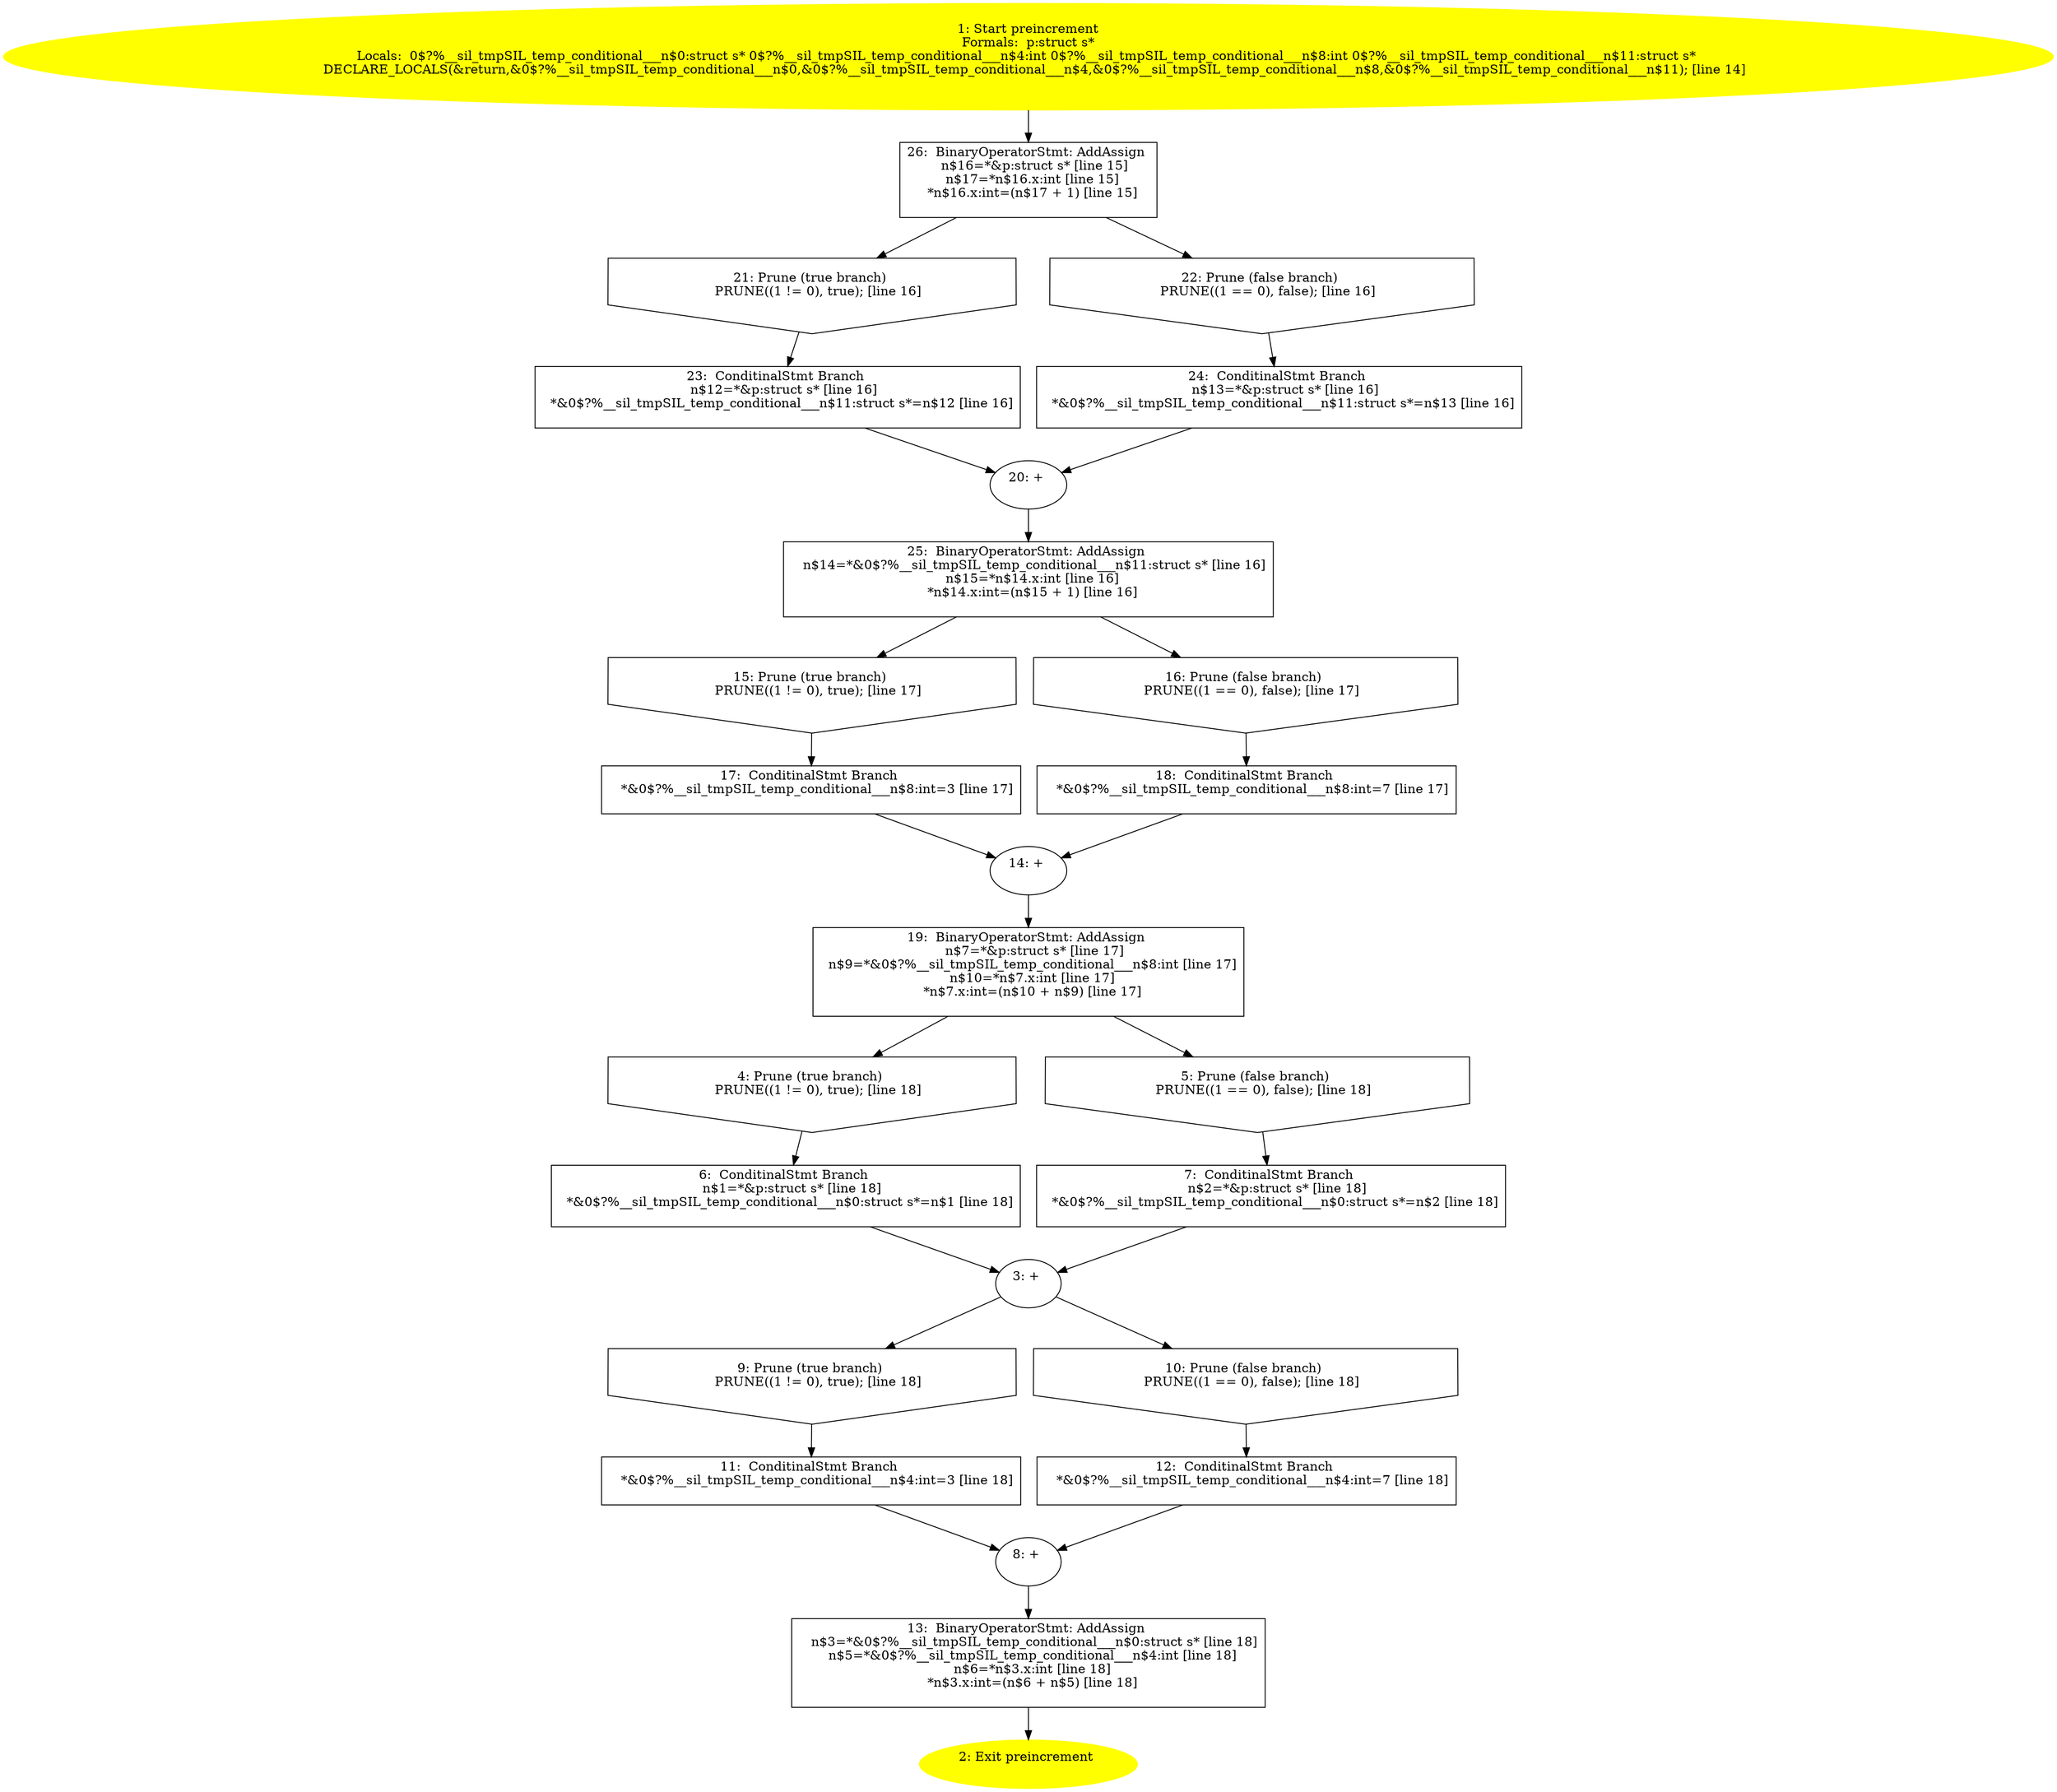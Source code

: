 /* @generated */
digraph iCFG {
"preincrement.db7c6523f16e1ab3058057cee6614472_1" [label="1: Start preincrement\nFormals:  p:struct s*\nLocals:  0$?%__sil_tmpSIL_temp_conditional___n$0:struct s* 0$?%__sil_tmpSIL_temp_conditional___n$4:int 0$?%__sil_tmpSIL_temp_conditional___n$8:int 0$?%__sil_tmpSIL_temp_conditional___n$11:struct s* \n   DECLARE_LOCALS(&return,&0$?%__sil_tmpSIL_temp_conditional___n$0,&0$?%__sil_tmpSIL_temp_conditional___n$4,&0$?%__sil_tmpSIL_temp_conditional___n$8,&0$?%__sil_tmpSIL_temp_conditional___n$11); [line 14]\n " color=yellow style=filled]
	

	 "preincrement.db7c6523f16e1ab3058057cee6614472_1" -> "preincrement.db7c6523f16e1ab3058057cee6614472_26" ;
"preincrement.db7c6523f16e1ab3058057cee6614472_2" [label="2: Exit preincrement \n  " color=yellow style=filled]
	

"preincrement.db7c6523f16e1ab3058057cee6614472_3" [label="3: + \n  " ]
	

	 "preincrement.db7c6523f16e1ab3058057cee6614472_3" -> "preincrement.db7c6523f16e1ab3058057cee6614472_9" ;
	 "preincrement.db7c6523f16e1ab3058057cee6614472_3" -> "preincrement.db7c6523f16e1ab3058057cee6614472_10" ;
"preincrement.db7c6523f16e1ab3058057cee6614472_4" [label="4: Prune (true branch) \n   PRUNE((1 != 0), true); [line 18]\n " shape="invhouse"]
	

	 "preincrement.db7c6523f16e1ab3058057cee6614472_4" -> "preincrement.db7c6523f16e1ab3058057cee6614472_6" ;
"preincrement.db7c6523f16e1ab3058057cee6614472_5" [label="5: Prune (false branch) \n   PRUNE((1 == 0), false); [line 18]\n " shape="invhouse"]
	

	 "preincrement.db7c6523f16e1ab3058057cee6614472_5" -> "preincrement.db7c6523f16e1ab3058057cee6614472_7" ;
"preincrement.db7c6523f16e1ab3058057cee6614472_6" [label="6:  ConditinalStmt Branch \n   n$1=*&p:struct s* [line 18]\n  *&0$?%__sil_tmpSIL_temp_conditional___n$0:struct s*=n$1 [line 18]\n " shape="box"]
	

	 "preincrement.db7c6523f16e1ab3058057cee6614472_6" -> "preincrement.db7c6523f16e1ab3058057cee6614472_3" ;
"preincrement.db7c6523f16e1ab3058057cee6614472_7" [label="7:  ConditinalStmt Branch \n   n$2=*&p:struct s* [line 18]\n  *&0$?%__sil_tmpSIL_temp_conditional___n$0:struct s*=n$2 [line 18]\n " shape="box"]
	

	 "preincrement.db7c6523f16e1ab3058057cee6614472_7" -> "preincrement.db7c6523f16e1ab3058057cee6614472_3" ;
"preincrement.db7c6523f16e1ab3058057cee6614472_8" [label="8: + \n  " ]
	

	 "preincrement.db7c6523f16e1ab3058057cee6614472_8" -> "preincrement.db7c6523f16e1ab3058057cee6614472_13" ;
"preincrement.db7c6523f16e1ab3058057cee6614472_9" [label="9: Prune (true branch) \n   PRUNE((1 != 0), true); [line 18]\n " shape="invhouse"]
	

	 "preincrement.db7c6523f16e1ab3058057cee6614472_9" -> "preincrement.db7c6523f16e1ab3058057cee6614472_11" ;
"preincrement.db7c6523f16e1ab3058057cee6614472_10" [label="10: Prune (false branch) \n   PRUNE((1 == 0), false); [line 18]\n " shape="invhouse"]
	

	 "preincrement.db7c6523f16e1ab3058057cee6614472_10" -> "preincrement.db7c6523f16e1ab3058057cee6614472_12" ;
"preincrement.db7c6523f16e1ab3058057cee6614472_11" [label="11:  ConditinalStmt Branch \n   *&0$?%__sil_tmpSIL_temp_conditional___n$4:int=3 [line 18]\n " shape="box"]
	

	 "preincrement.db7c6523f16e1ab3058057cee6614472_11" -> "preincrement.db7c6523f16e1ab3058057cee6614472_8" ;
"preincrement.db7c6523f16e1ab3058057cee6614472_12" [label="12:  ConditinalStmt Branch \n   *&0$?%__sil_tmpSIL_temp_conditional___n$4:int=7 [line 18]\n " shape="box"]
	

	 "preincrement.db7c6523f16e1ab3058057cee6614472_12" -> "preincrement.db7c6523f16e1ab3058057cee6614472_8" ;
"preincrement.db7c6523f16e1ab3058057cee6614472_13" [label="13:  BinaryOperatorStmt: AddAssign \n   n$3=*&0$?%__sil_tmpSIL_temp_conditional___n$0:struct s* [line 18]\n  n$5=*&0$?%__sil_tmpSIL_temp_conditional___n$4:int [line 18]\n  n$6=*n$3.x:int [line 18]\n  *n$3.x:int=(n$6 + n$5) [line 18]\n " shape="box"]
	

	 "preincrement.db7c6523f16e1ab3058057cee6614472_13" -> "preincrement.db7c6523f16e1ab3058057cee6614472_2" ;
"preincrement.db7c6523f16e1ab3058057cee6614472_14" [label="14: + \n  " ]
	

	 "preincrement.db7c6523f16e1ab3058057cee6614472_14" -> "preincrement.db7c6523f16e1ab3058057cee6614472_19" ;
"preincrement.db7c6523f16e1ab3058057cee6614472_15" [label="15: Prune (true branch) \n   PRUNE((1 != 0), true); [line 17]\n " shape="invhouse"]
	

	 "preincrement.db7c6523f16e1ab3058057cee6614472_15" -> "preincrement.db7c6523f16e1ab3058057cee6614472_17" ;
"preincrement.db7c6523f16e1ab3058057cee6614472_16" [label="16: Prune (false branch) \n   PRUNE((1 == 0), false); [line 17]\n " shape="invhouse"]
	

	 "preincrement.db7c6523f16e1ab3058057cee6614472_16" -> "preincrement.db7c6523f16e1ab3058057cee6614472_18" ;
"preincrement.db7c6523f16e1ab3058057cee6614472_17" [label="17:  ConditinalStmt Branch \n   *&0$?%__sil_tmpSIL_temp_conditional___n$8:int=3 [line 17]\n " shape="box"]
	

	 "preincrement.db7c6523f16e1ab3058057cee6614472_17" -> "preincrement.db7c6523f16e1ab3058057cee6614472_14" ;
"preincrement.db7c6523f16e1ab3058057cee6614472_18" [label="18:  ConditinalStmt Branch \n   *&0$?%__sil_tmpSIL_temp_conditional___n$8:int=7 [line 17]\n " shape="box"]
	

	 "preincrement.db7c6523f16e1ab3058057cee6614472_18" -> "preincrement.db7c6523f16e1ab3058057cee6614472_14" ;
"preincrement.db7c6523f16e1ab3058057cee6614472_19" [label="19:  BinaryOperatorStmt: AddAssign \n   n$7=*&p:struct s* [line 17]\n  n$9=*&0$?%__sil_tmpSIL_temp_conditional___n$8:int [line 17]\n  n$10=*n$7.x:int [line 17]\n  *n$7.x:int=(n$10 + n$9) [line 17]\n " shape="box"]
	

	 "preincrement.db7c6523f16e1ab3058057cee6614472_19" -> "preincrement.db7c6523f16e1ab3058057cee6614472_4" ;
	 "preincrement.db7c6523f16e1ab3058057cee6614472_19" -> "preincrement.db7c6523f16e1ab3058057cee6614472_5" ;
"preincrement.db7c6523f16e1ab3058057cee6614472_20" [label="20: + \n  " ]
	

	 "preincrement.db7c6523f16e1ab3058057cee6614472_20" -> "preincrement.db7c6523f16e1ab3058057cee6614472_25" ;
"preincrement.db7c6523f16e1ab3058057cee6614472_21" [label="21: Prune (true branch) \n   PRUNE((1 != 0), true); [line 16]\n " shape="invhouse"]
	

	 "preincrement.db7c6523f16e1ab3058057cee6614472_21" -> "preincrement.db7c6523f16e1ab3058057cee6614472_23" ;
"preincrement.db7c6523f16e1ab3058057cee6614472_22" [label="22: Prune (false branch) \n   PRUNE((1 == 0), false); [line 16]\n " shape="invhouse"]
	

	 "preincrement.db7c6523f16e1ab3058057cee6614472_22" -> "preincrement.db7c6523f16e1ab3058057cee6614472_24" ;
"preincrement.db7c6523f16e1ab3058057cee6614472_23" [label="23:  ConditinalStmt Branch \n   n$12=*&p:struct s* [line 16]\n  *&0$?%__sil_tmpSIL_temp_conditional___n$11:struct s*=n$12 [line 16]\n " shape="box"]
	

	 "preincrement.db7c6523f16e1ab3058057cee6614472_23" -> "preincrement.db7c6523f16e1ab3058057cee6614472_20" ;
"preincrement.db7c6523f16e1ab3058057cee6614472_24" [label="24:  ConditinalStmt Branch \n   n$13=*&p:struct s* [line 16]\n  *&0$?%__sil_tmpSIL_temp_conditional___n$11:struct s*=n$13 [line 16]\n " shape="box"]
	

	 "preincrement.db7c6523f16e1ab3058057cee6614472_24" -> "preincrement.db7c6523f16e1ab3058057cee6614472_20" ;
"preincrement.db7c6523f16e1ab3058057cee6614472_25" [label="25:  BinaryOperatorStmt: AddAssign \n   n$14=*&0$?%__sil_tmpSIL_temp_conditional___n$11:struct s* [line 16]\n  n$15=*n$14.x:int [line 16]\n  *n$14.x:int=(n$15 + 1) [line 16]\n " shape="box"]
	

	 "preincrement.db7c6523f16e1ab3058057cee6614472_25" -> "preincrement.db7c6523f16e1ab3058057cee6614472_15" ;
	 "preincrement.db7c6523f16e1ab3058057cee6614472_25" -> "preincrement.db7c6523f16e1ab3058057cee6614472_16" ;
"preincrement.db7c6523f16e1ab3058057cee6614472_26" [label="26:  BinaryOperatorStmt: AddAssign \n   n$16=*&p:struct s* [line 15]\n  n$17=*n$16.x:int [line 15]\n  *n$16.x:int=(n$17 + 1) [line 15]\n " shape="box"]
	

	 "preincrement.db7c6523f16e1ab3058057cee6614472_26" -> "preincrement.db7c6523f16e1ab3058057cee6614472_21" ;
	 "preincrement.db7c6523f16e1ab3058057cee6614472_26" -> "preincrement.db7c6523f16e1ab3058057cee6614472_22" ;
}
